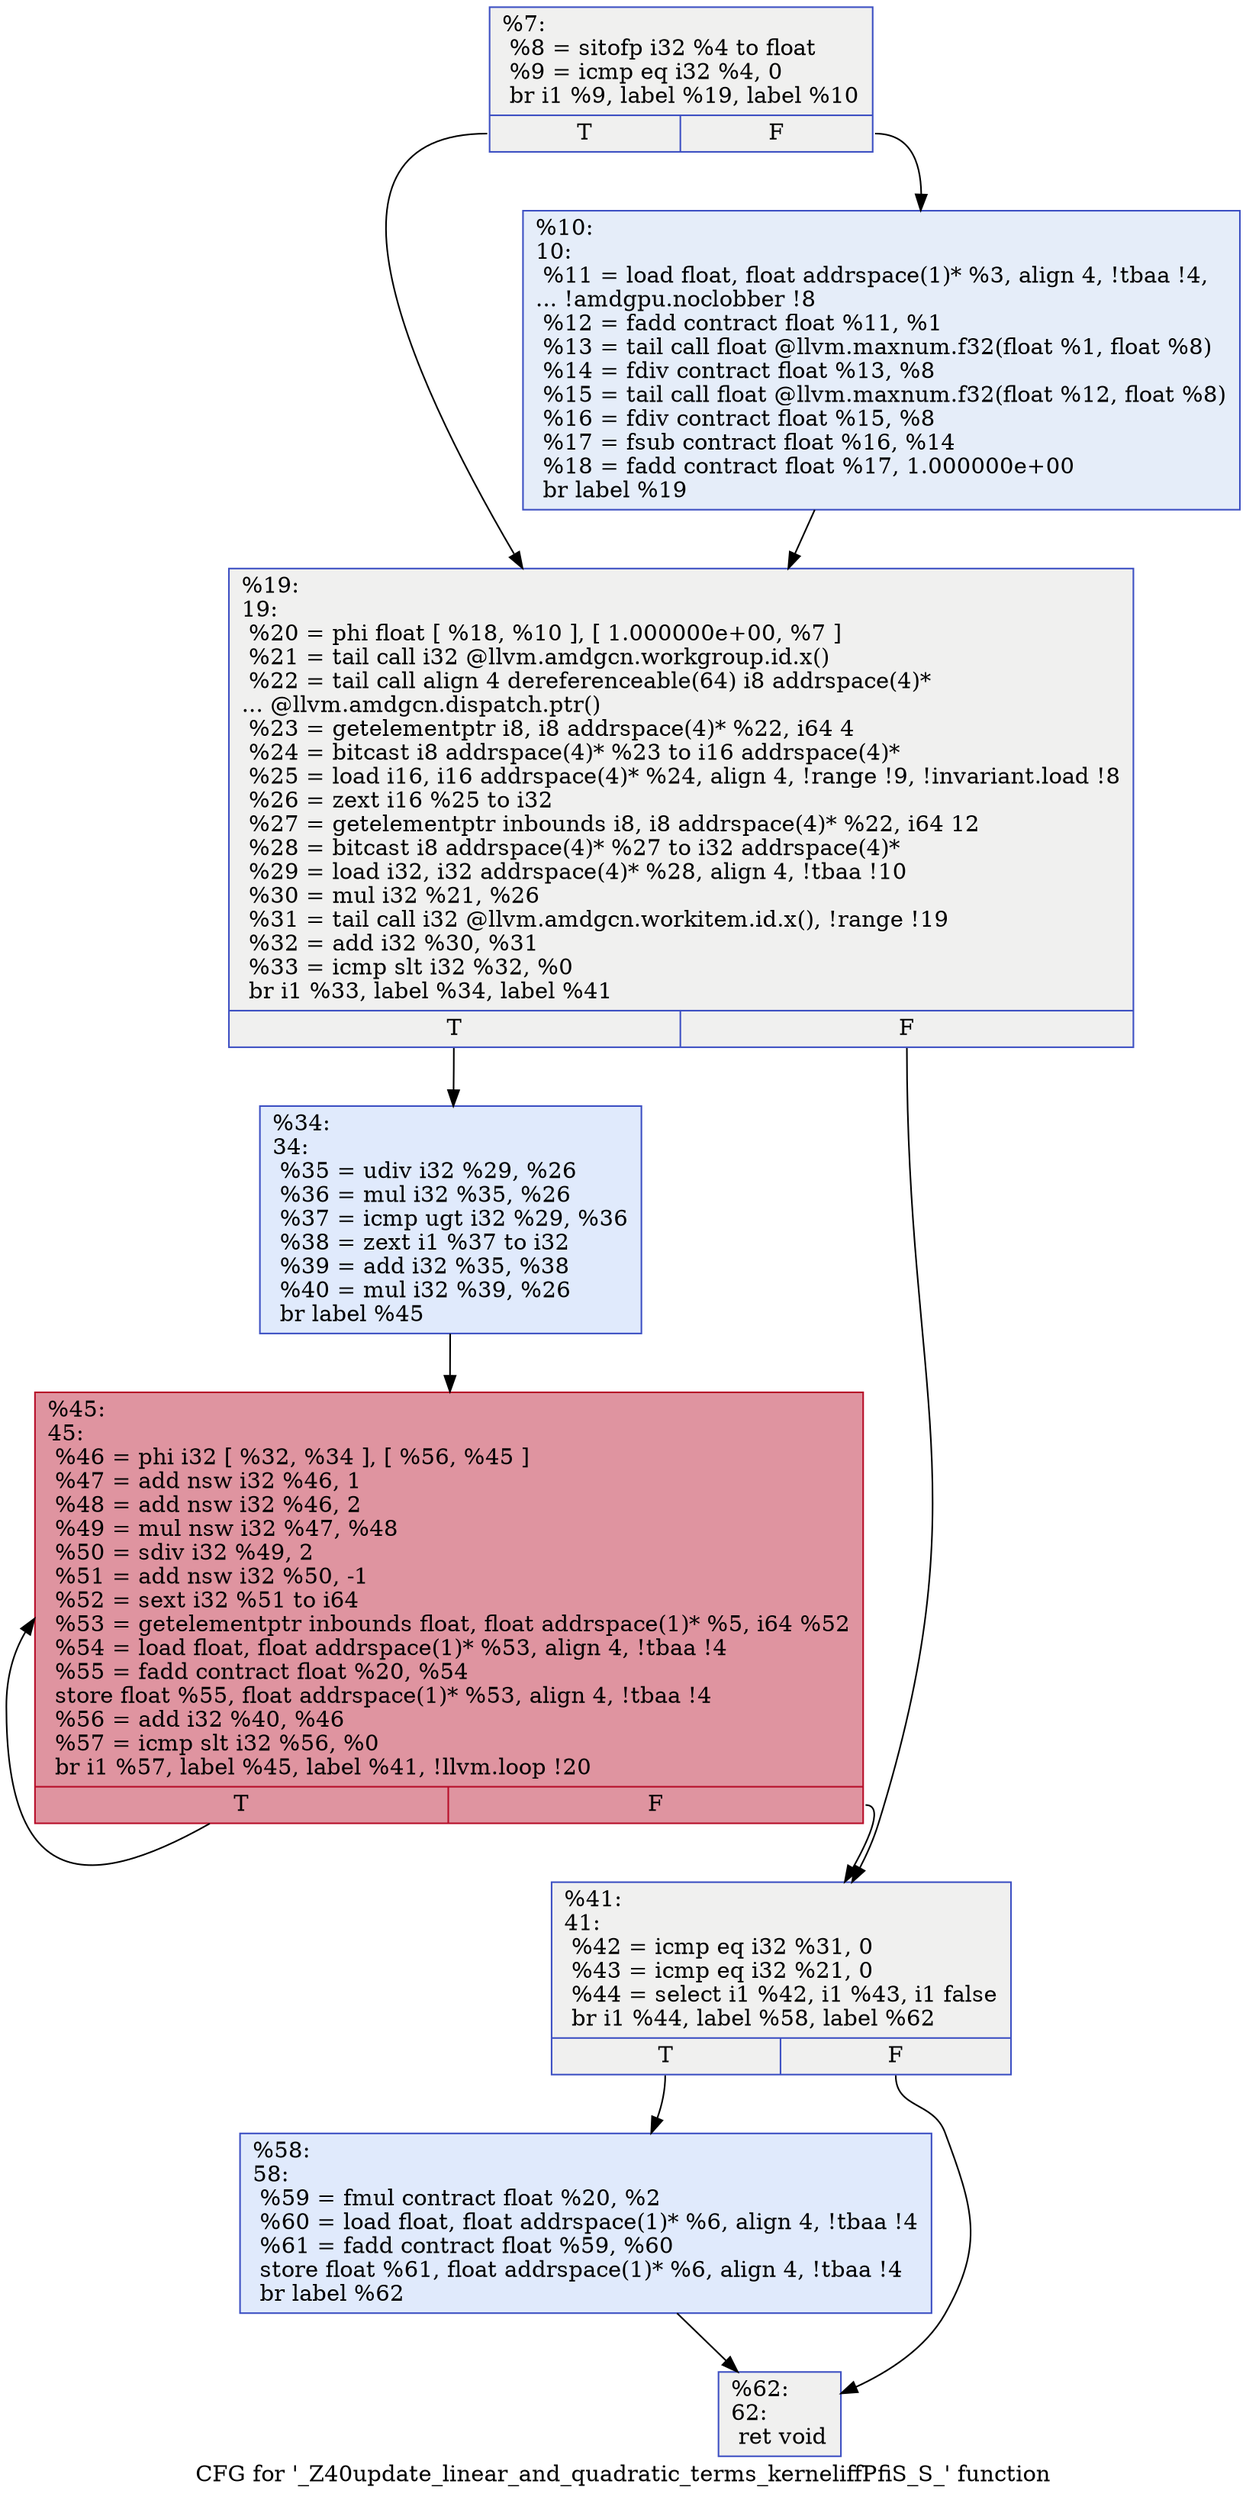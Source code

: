 digraph "CFG for '_Z40update_linear_and_quadratic_terms_kerneliffPfiS_S_' function" {
	label="CFG for '_Z40update_linear_and_quadratic_terms_kerneliffPfiS_S_' function";

	Node0x4559bf0 [shape=record,color="#3d50c3ff", style=filled, fillcolor="#dedcdb70",label="{%7:\l  %8 = sitofp i32 %4 to float\l  %9 = icmp eq i32 %4, 0\l  br i1 %9, label %19, label %10\l|{<s0>T|<s1>F}}"];
	Node0x4559bf0:s0 -> Node0x45575a0;
	Node0x4559bf0:s1 -> Node0x455a3d0;
	Node0x455a3d0 [shape=record,color="#3d50c3ff", style=filled, fillcolor="#c5d6f270",label="{%10:\l10:                                               \l  %11 = load float, float addrspace(1)* %3, align 4, !tbaa !4,\l... !amdgpu.noclobber !8\l  %12 = fadd contract float %11, %1\l  %13 = tail call float @llvm.maxnum.f32(float %1, float %8)\l  %14 = fdiv contract float %13, %8\l  %15 = tail call float @llvm.maxnum.f32(float %12, float %8)\l  %16 = fdiv contract float %15, %8\l  %17 = fsub contract float %16, %14\l  %18 = fadd contract float %17, 1.000000e+00\l  br label %19\l}"];
	Node0x455a3d0 -> Node0x45575a0;
	Node0x45575a0 [shape=record,color="#3d50c3ff", style=filled, fillcolor="#dedcdb70",label="{%19:\l19:                                               \l  %20 = phi float [ %18, %10 ], [ 1.000000e+00, %7 ]\l  %21 = tail call i32 @llvm.amdgcn.workgroup.id.x()\l  %22 = tail call align 4 dereferenceable(64) i8 addrspace(4)*\l... @llvm.amdgcn.dispatch.ptr()\l  %23 = getelementptr i8, i8 addrspace(4)* %22, i64 4\l  %24 = bitcast i8 addrspace(4)* %23 to i16 addrspace(4)*\l  %25 = load i16, i16 addrspace(4)* %24, align 4, !range !9, !invariant.load !8\l  %26 = zext i16 %25 to i32\l  %27 = getelementptr inbounds i8, i8 addrspace(4)* %22, i64 12\l  %28 = bitcast i8 addrspace(4)* %27 to i32 addrspace(4)*\l  %29 = load i32, i32 addrspace(4)* %28, align 4, !tbaa !10\l  %30 = mul i32 %21, %26\l  %31 = tail call i32 @llvm.amdgcn.workitem.id.x(), !range !19\l  %32 = add i32 %30, %31\l  %33 = icmp slt i32 %32, %0\l  br i1 %33, label %34, label %41\l|{<s0>T|<s1>F}}"];
	Node0x45575a0:s0 -> Node0x455b810;
	Node0x45575a0:s1 -> Node0x455dc10;
	Node0x455b810 [shape=record,color="#3d50c3ff", style=filled, fillcolor="#b9d0f970",label="{%34:\l34:                                               \l  %35 = udiv i32 %29, %26\l  %36 = mul i32 %35, %26\l  %37 = icmp ugt i32 %29, %36\l  %38 = zext i1 %37 to i32\l  %39 = add i32 %35, %38\l  %40 = mul i32 %39, %26\l  br label %45\l}"];
	Node0x455b810 -> Node0x455e090;
	Node0x455dc10 [shape=record,color="#3d50c3ff", style=filled, fillcolor="#dedcdb70",label="{%41:\l41:                                               \l  %42 = icmp eq i32 %31, 0\l  %43 = icmp eq i32 %21, 0\l  %44 = select i1 %42, i1 %43, i1 false\l  br i1 %44, label %58, label %62\l|{<s0>T|<s1>F}}"];
	Node0x455dc10:s0 -> Node0x455e320;
	Node0x455dc10:s1 -> Node0x455e370;
	Node0x455e090 [shape=record,color="#b70d28ff", style=filled, fillcolor="#b70d2870",label="{%45:\l45:                                               \l  %46 = phi i32 [ %32, %34 ], [ %56, %45 ]\l  %47 = add nsw i32 %46, 1\l  %48 = add nsw i32 %46, 2\l  %49 = mul nsw i32 %47, %48\l  %50 = sdiv i32 %49, 2\l  %51 = add nsw i32 %50, -1\l  %52 = sext i32 %51 to i64\l  %53 = getelementptr inbounds float, float addrspace(1)* %5, i64 %52\l  %54 = load float, float addrspace(1)* %53, align 4, !tbaa !4\l  %55 = fadd contract float %20, %54\l  store float %55, float addrspace(1)* %53, align 4, !tbaa !4\l  %56 = add i32 %40, %46\l  %57 = icmp slt i32 %56, %0\l  br i1 %57, label %45, label %41, !llvm.loop !20\l|{<s0>T|<s1>F}}"];
	Node0x455e090:s0 -> Node0x455e090;
	Node0x455e090:s1 -> Node0x455dc10;
	Node0x455e320 [shape=record,color="#3d50c3ff", style=filled, fillcolor="#b9d0f970",label="{%58:\l58:                                               \l  %59 = fmul contract float %20, %2\l  %60 = load float, float addrspace(1)* %6, align 4, !tbaa !4\l  %61 = fadd contract float %59, %60\l  store float %61, float addrspace(1)* %6, align 4, !tbaa !4\l  br label %62\l}"];
	Node0x455e320 -> Node0x455e370;
	Node0x455e370 [shape=record,color="#3d50c3ff", style=filled, fillcolor="#dedcdb70",label="{%62:\l62:                                               \l  ret void\l}"];
}
